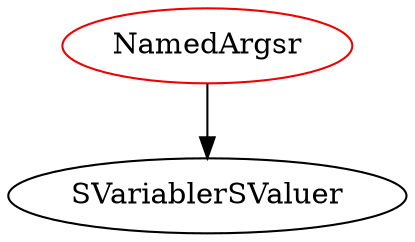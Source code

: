 digraph namedargsr{
NamedArgsr -> SVariablerSValuer;
NamedArgsr	[shape=oval, color=red2, label="NamedArgsr"];
}
